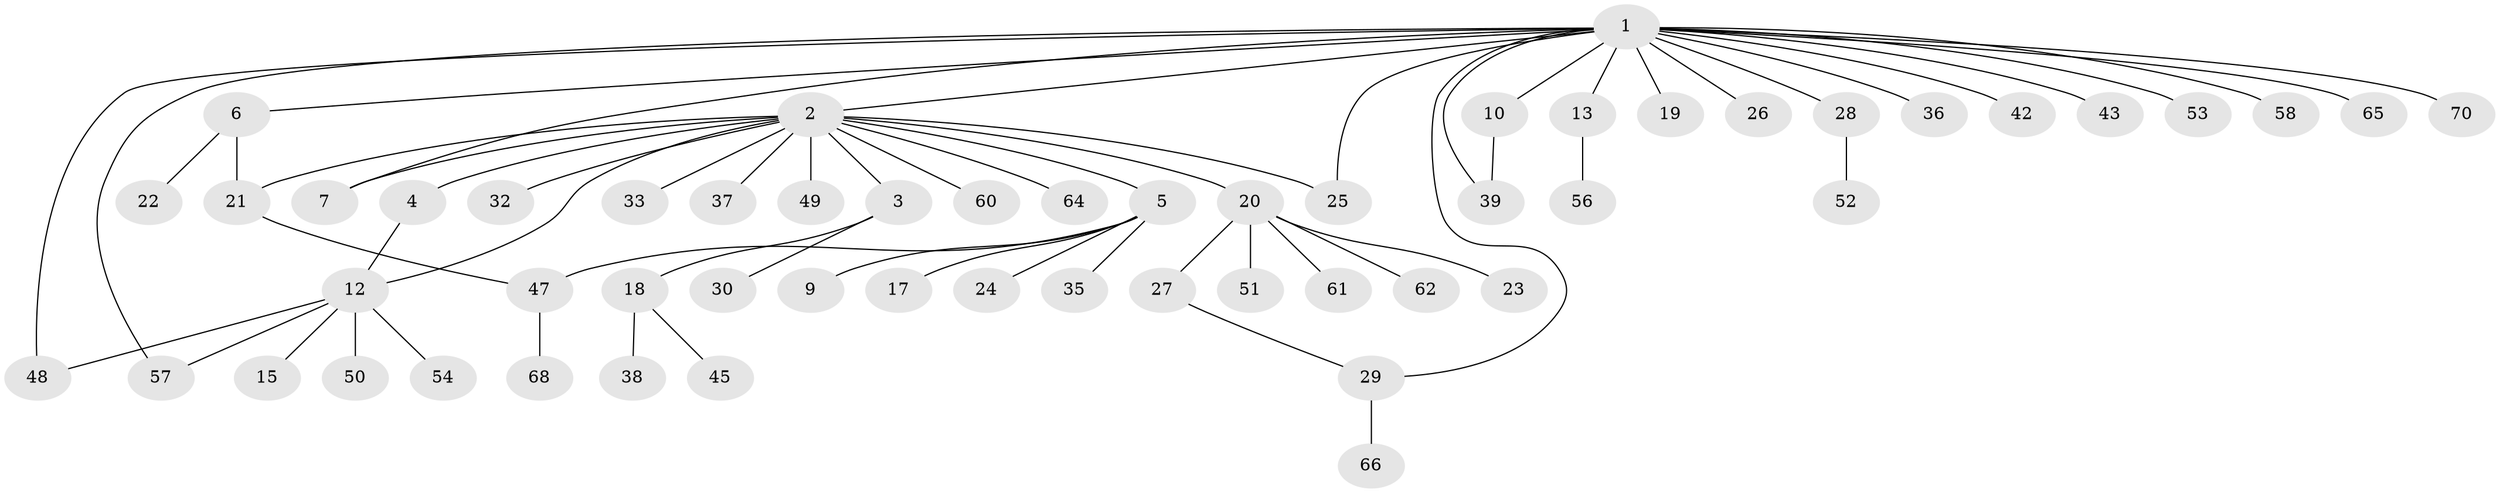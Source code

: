 // Generated by graph-tools (version 1.1) at 2025/52/02/27/25 19:52:00]
// undirected, 55 vertices, 63 edges
graph export_dot {
graph [start="1"]
  node [color=gray90,style=filled];
  1 [super="+16"];
  2 [super="+34"];
  3 [super="+11"];
  4;
  5 [super="+8"];
  6;
  7;
  9;
  10;
  12 [super="+14"];
  13;
  15 [super="+46"];
  17;
  18 [super="+67"];
  19;
  20 [super="+31"];
  21 [super="+63"];
  22 [super="+41"];
  23;
  24;
  25;
  26;
  27;
  28;
  29 [super="+40"];
  30;
  32;
  33;
  35;
  36;
  37;
  38;
  39 [super="+44"];
  42;
  43;
  45;
  47 [super="+55"];
  48;
  49;
  50;
  51;
  52 [super="+69"];
  53;
  54;
  56;
  57 [super="+59"];
  58;
  60;
  61;
  62;
  64;
  65;
  66;
  68;
  70;
  1 -- 2;
  1 -- 6;
  1 -- 7;
  1 -- 10;
  1 -- 13;
  1 -- 19;
  1 -- 25;
  1 -- 26;
  1 -- 28;
  1 -- 29;
  1 -- 36;
  1 -- 39;
  1 -- 42;
  1 -- 43;
  1 -- 48;
  1 -- 58;
  1 -- 65;
  1 -- 70;
  1 -- 53;
  1 -- 57;
  2 -- 3;
  2 -- 4;
  2 -- 5;
  2 -- 7;
  2 -- 12;
  2 -- 20;
  2 -- 25;
  2 -- 32;
  2 -- 33;
  2 -- 37;
  2 -- 49;
  2 -- 60;
  2 -- 64;
  2 -- 21;
  3 -- 30;
  3 -- 18;
  4 -- 12;
  5 -- 9;
  5 -- 17;
  5 -- 24;
  5 -- 35;
  5 -- 47;
  6 -- 21;
  6 -- 22;
  10 -- 39;
  12 -- 15;
  12 -- 50;
  12 -- 54;
  12 -- 57;
  12 -- 48;
  13 -- 56;
  18 -- 38;
  18 -- 45;
  20 -- 23;
  20 -- 27;
  20 -- 51;
  20 -- 61;
  20 -- 62;
  21 -- 47;
  27 -- 29;
  28 -- 52;
  29 -- 66;
  47 -- 68;
}
